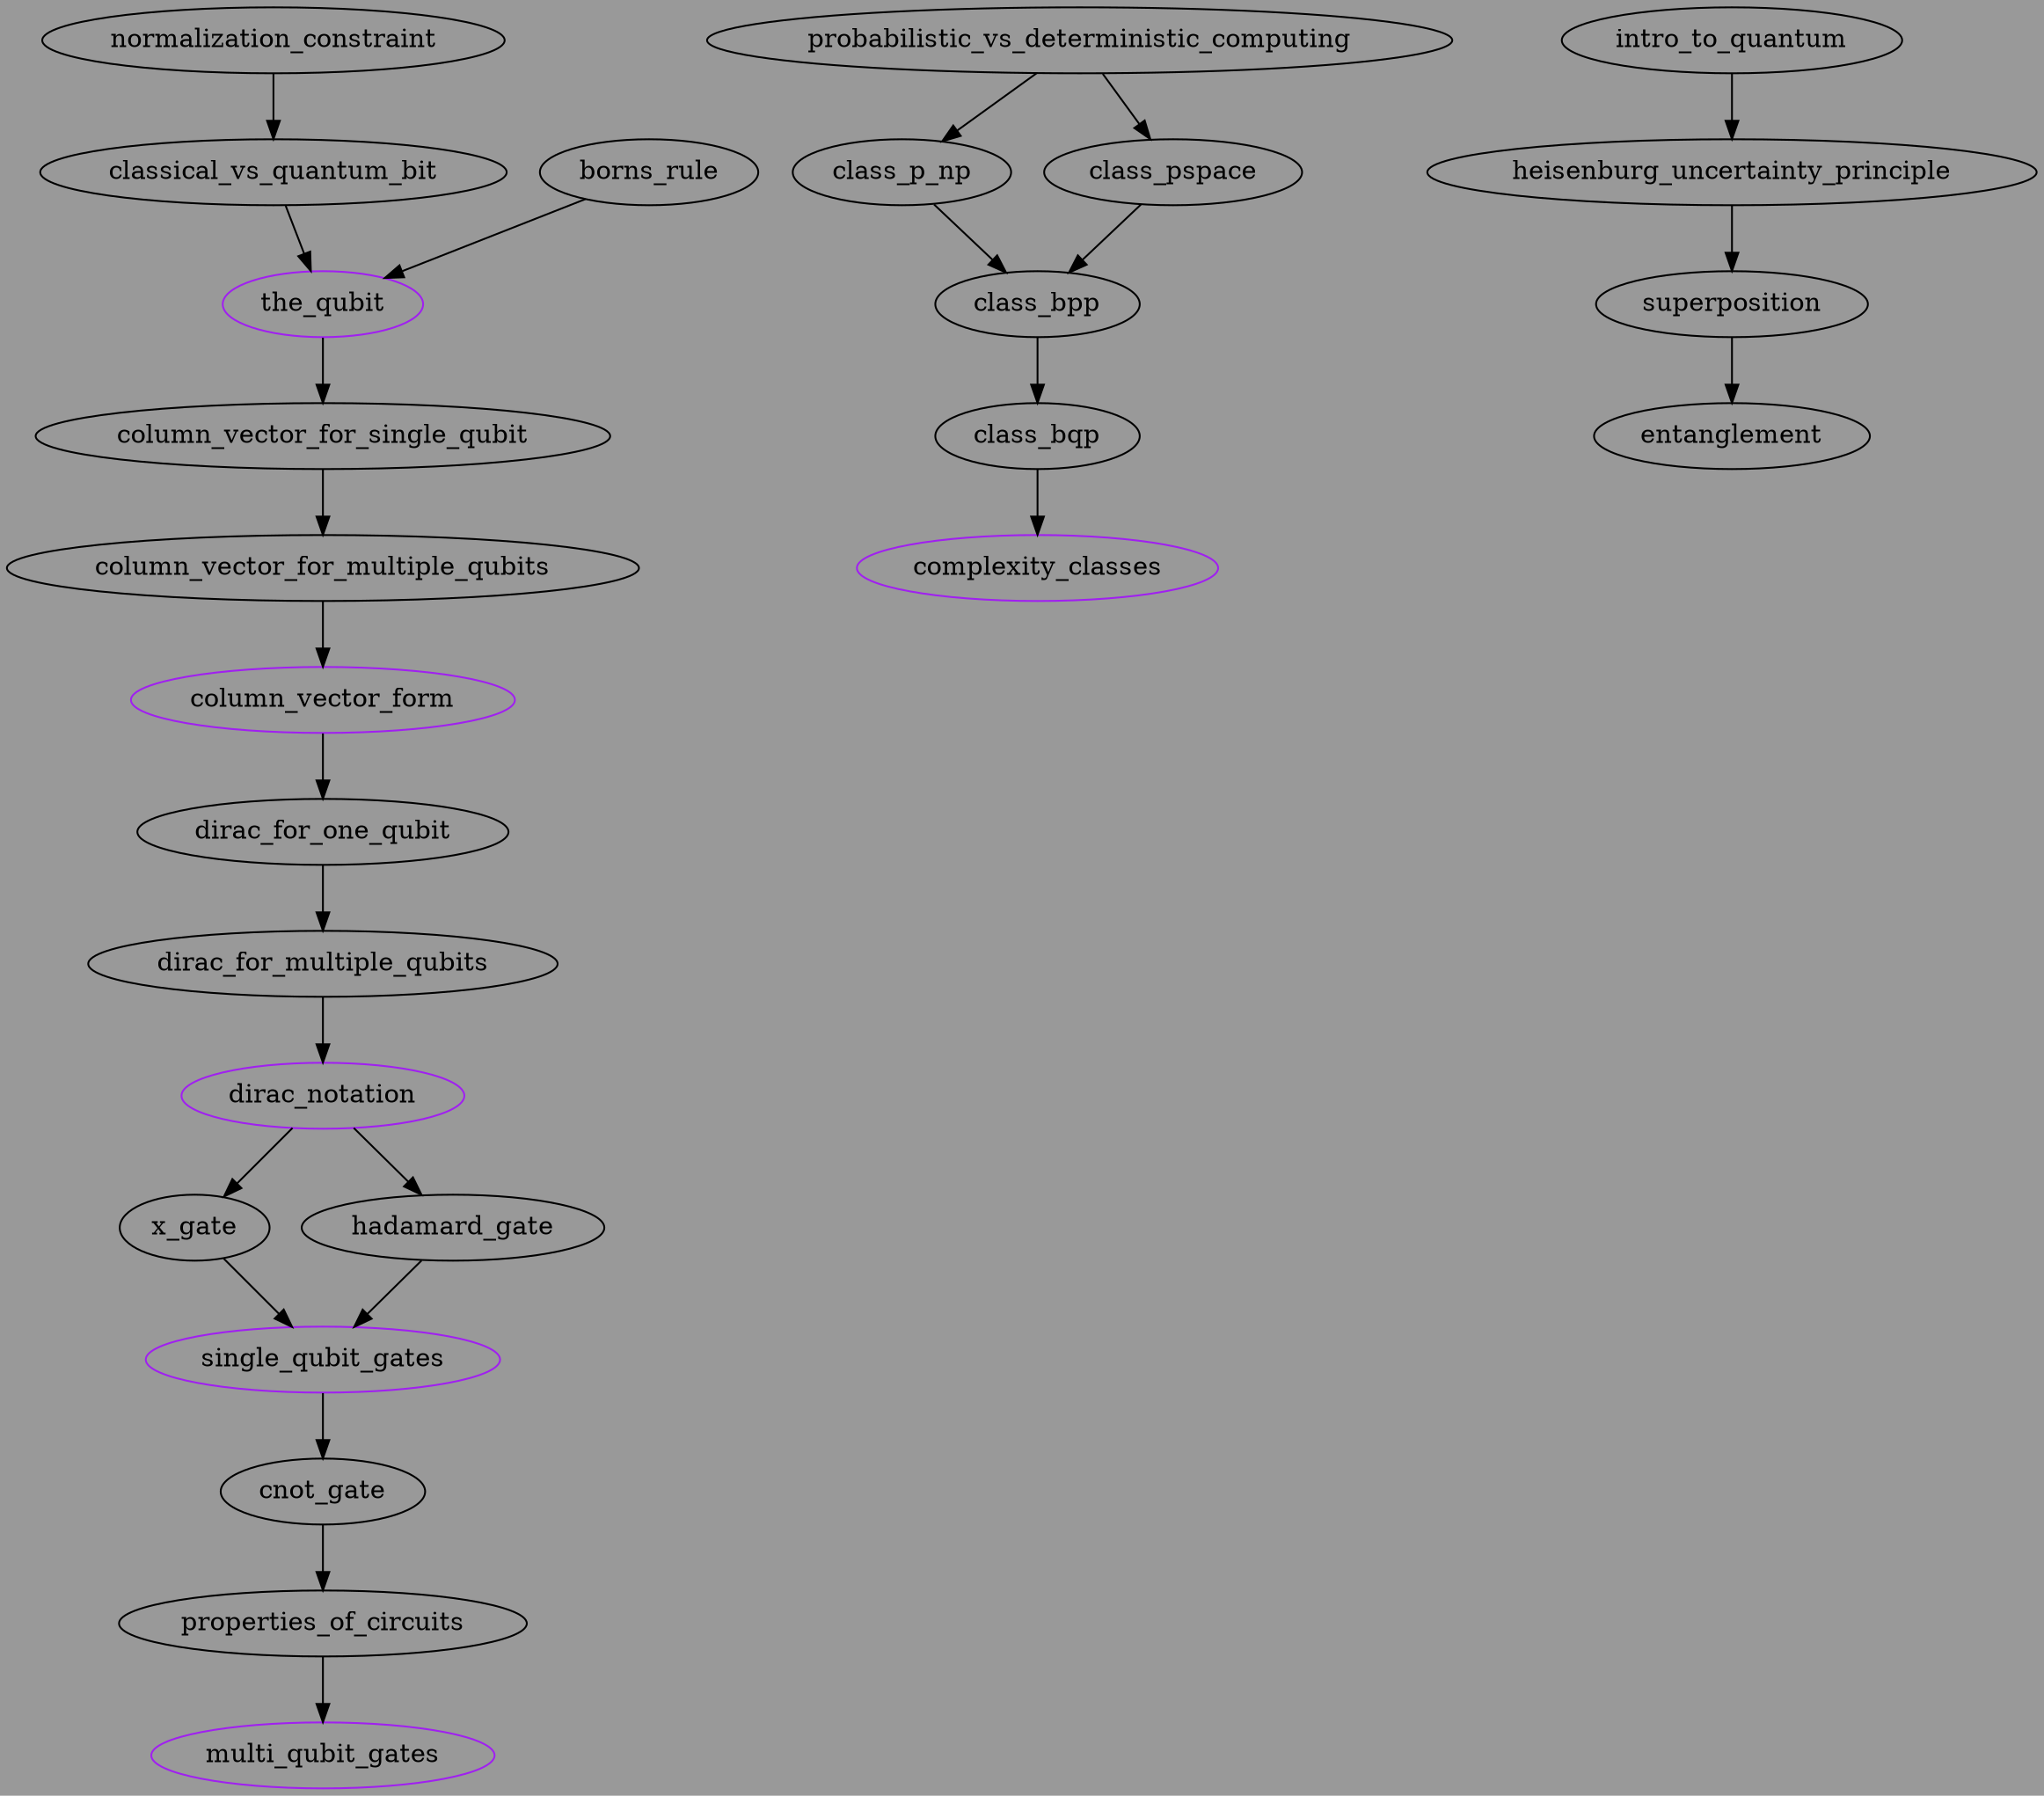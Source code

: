 /*
To compile into a png:
dot -Tpng graph.gv -o graph.png
*/


digraph 
{
	bgcolor="#999999"
	
	// Graph 1: main quantum content
	"dirac_for_multiple_qubits" -> "dirac_notation";
	"dirac_for_one_qubit" -> "dirac_for_multiple_qubits";
	"column_vector_for_multiple_qubits" -> "column_vector_form";
	"column_vector_form" -> "dirac_for_one_qubit";
	"column_vector_for_single_qubit" -> "column_vector_for_multiple_qubits";
	{"classical_vs_quantum_bit" "borns_rule"} -> "the_qubit";
	"the_qubit" -> "column_vector_for_single_qubit";
	"normalization_constraint" -> "classical_vs_quantum_bit";
	"dirac_notation" -> {"x_gate" "hadamard_gate"};
	{"x_gate" "hadamard_gate"} -> "single_qubit_gates";
	"properties_of_circuits" -> "multi_qubit_gates";
	"single_qubit_gates" -> "cnot_gate";
	"cnot_gate" -> "properties_of_circuits";

	// Graph 1 summaries
	"the_qubit"[color="purple"];
	"column_vector_form"[color="purple"];
	"dirac_notation"[color="purple"];
	"single_qubit_gates"[color="purple"];
	"multi_qubit_gates"[color="purple"];

	// Graph 2: complexity classes
	"class_bqp" -> "complexity_classes";
	"class_bpp" -> "class_bqp";
	{"class_p_np" "class_pspace"} -> "class_bpp";
	"probabilistic_vs_deterministic_computing" -> {"class_p_np" "class_pspace"};

	// Graph 2 summaries
	"complexity_classes"[color="purple"];

	// Graph 3: quantum weirdness
	"intro_to_quantum" -> "heisenburg_uncertainty_principle";
	"heisenburg_uncertainty_principle" -> "superposition";
	"superposition" -> "entanglement";
}
